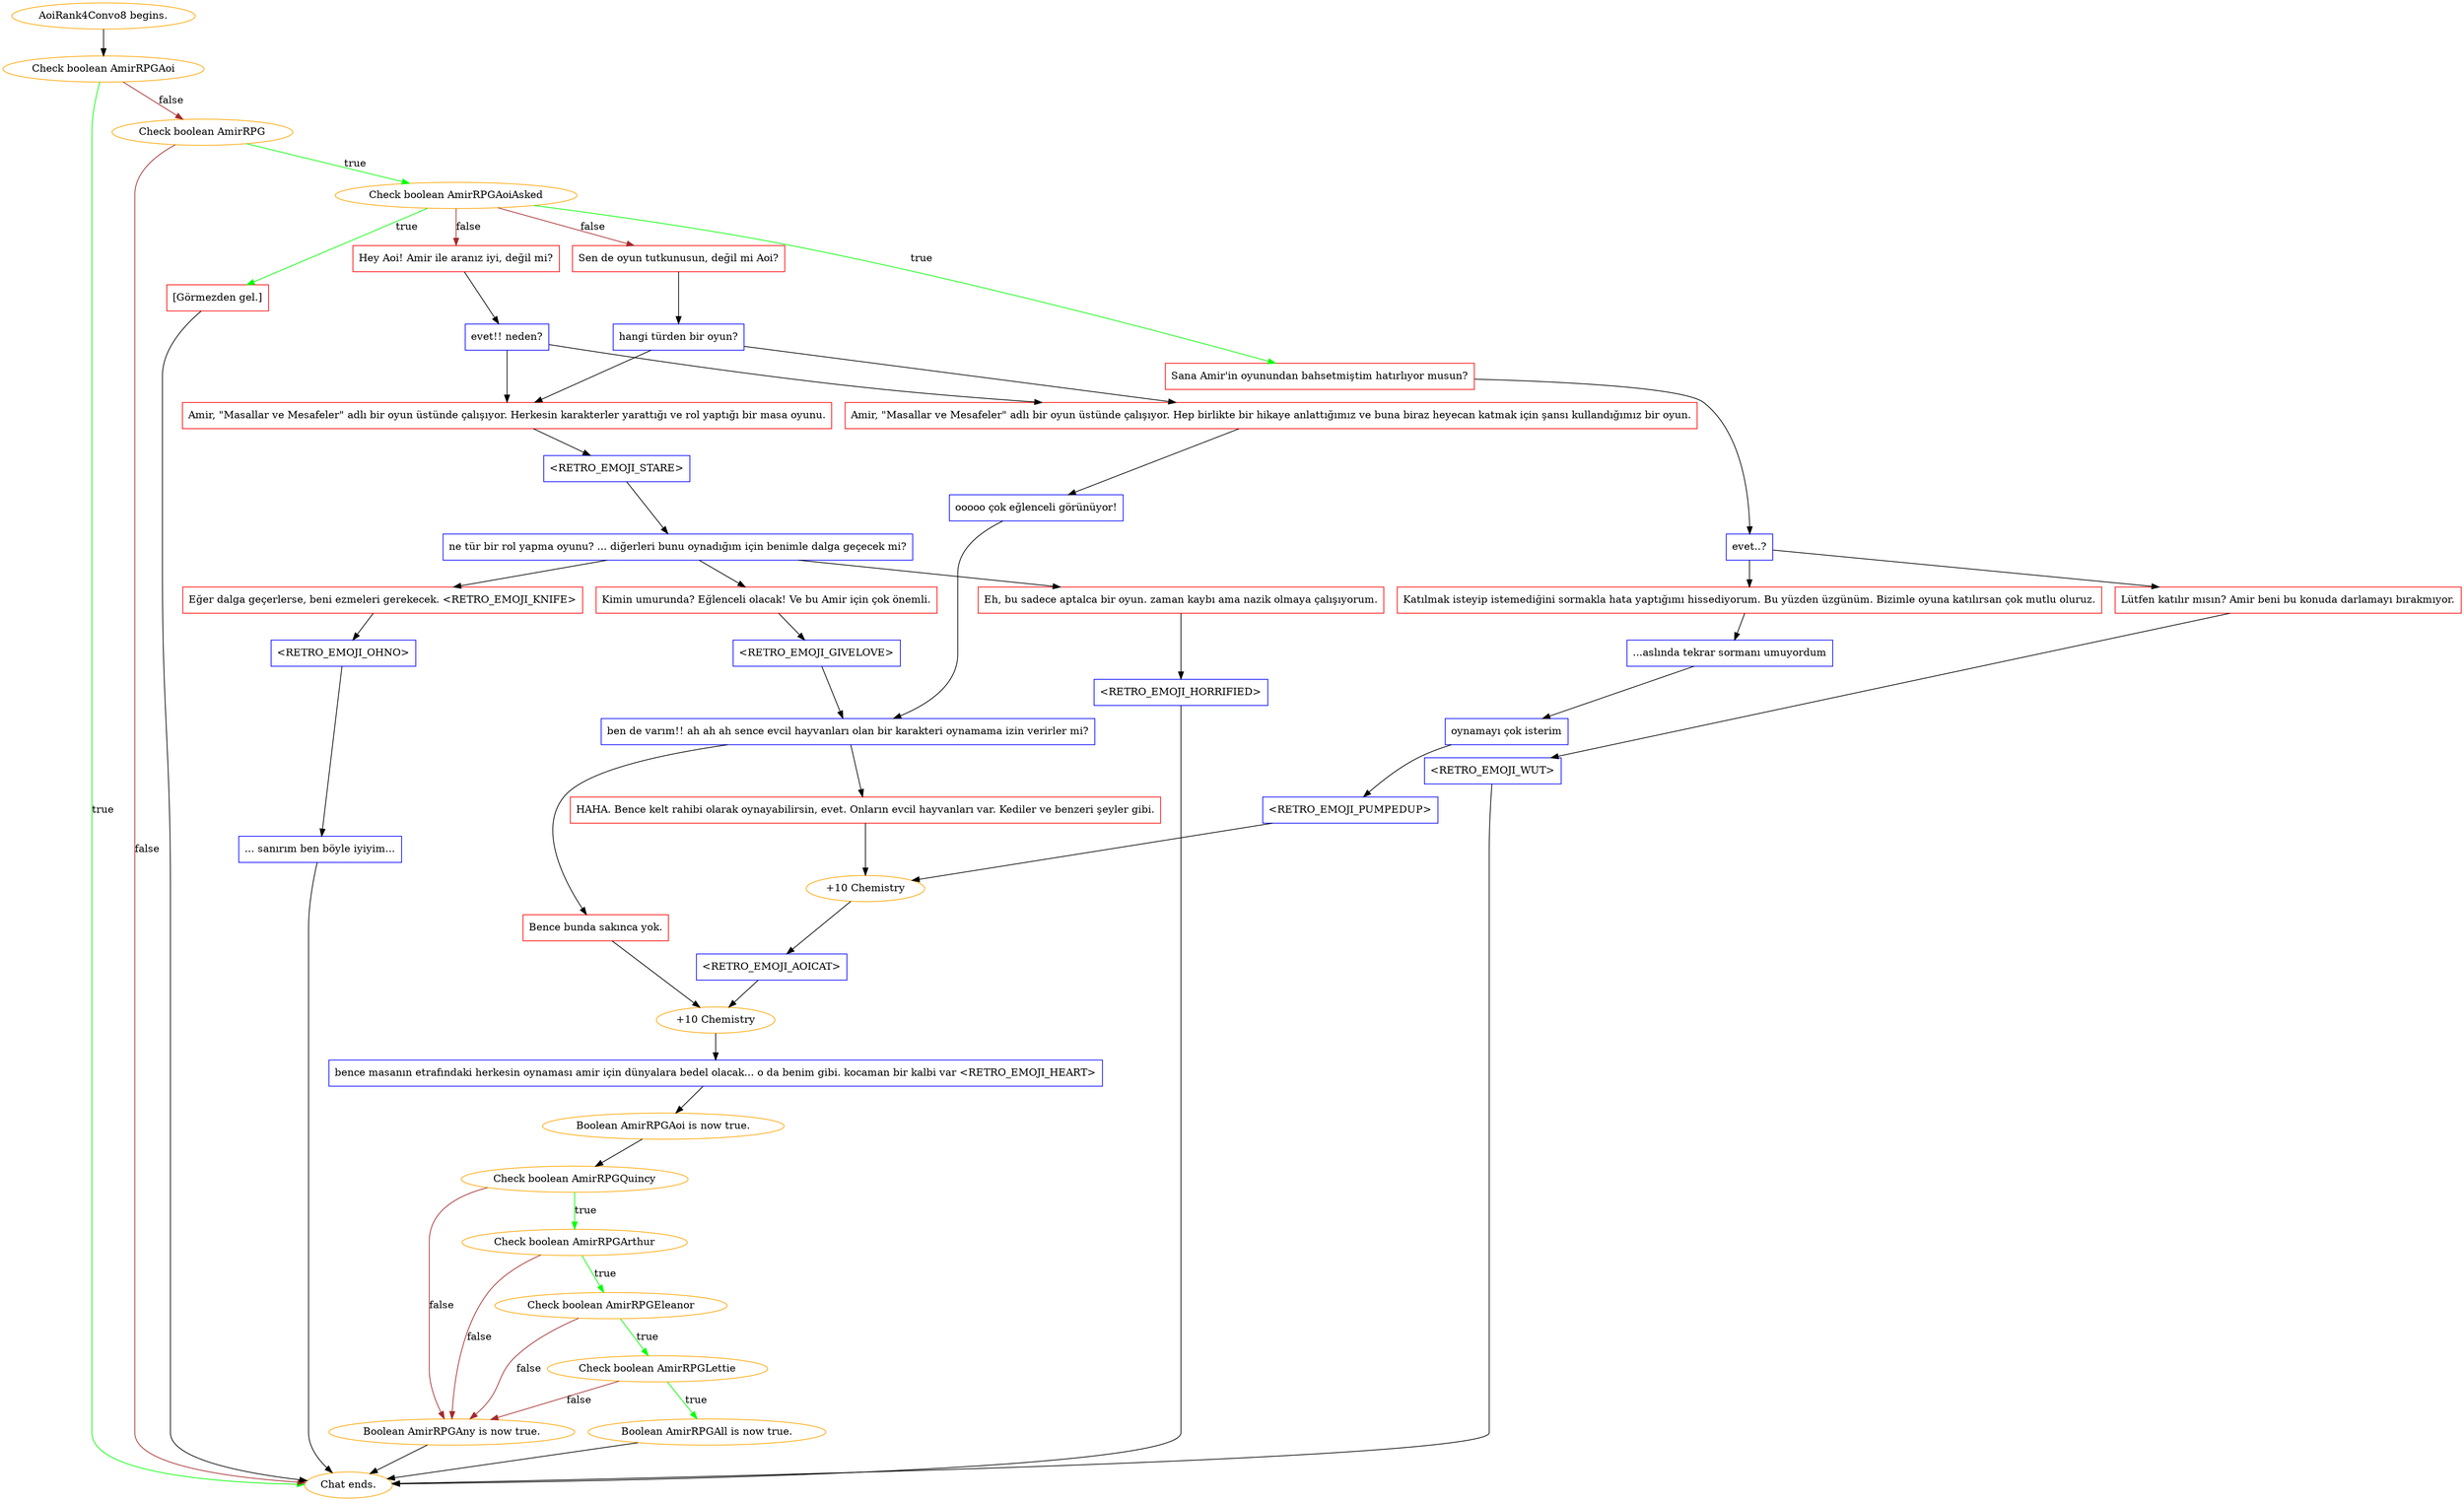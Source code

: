 digraph {
	"AoiRank4Convo8 begins." [color=orange];
		"AoiRank4Convo8 begins." -> j3630877685;
	j3630877685 [label="Check boolean AmirRPGAoi",color=orange];
		j3630877685 -> "Chat ends." [label=true,color=green];
		j3630877685 -> j1747703161 [label=false,color=brown];
	"Chat ends." [color=orange];
	j1747703161 [label="Check boolean AmirRPG",color=orange];
		j1747703161 -> j335162683 [label=true,color=green];
		j1747703161 -> "Chat ends." [label=false,color=brown];
	j335162683 [label="Check boolean AmirRPGAoiAsked",color=orange];
		j335162683 -> j412076899 [label=true,color=green];
		j335162683 -> j314255848 [label=true,color=green];
		j335162683 -> j3819227777 [label=false,color=brown];
		j335162683 -> j709723672 [label=false,color=brown];
	j412076899 [label="Sana Amir'in oyunundan bahsetmiştim hatırlıyor musun?",shape=box,color=red];
		j412076899 -> j4250120620;
	j314255848 [label="[Görmezden gel.]",shape=box,color=red];
		j314255848 -> "Chat ends.";
	j3819227777 [label="Hey Aoi! Amir ile aranız iyi, değil mi?",shape=box,color=red];
		j3819227777 -> j1294313696;
	j709723672 [label="Sen de oyun tutkunusun, değil mi Aoi?",shape=box,color=red];
		j709723672 -> j296995737;
	j4250120620 [label="evet..?",shape=box,color=blue];
		j4250120620 -> j4116838946;
		j4250120620 -> j419679198;
	j1294313696 [label="evet!! neden?",shape=box,color=blue];
		j1294313696 -> j3246412527;
		j1294313696 -> j2795782445;
	j296995737 [label="hangi türden bir oyun?",shape=box,color=blue];
		j296995737 -> j3246412527;
		j296995737 -> j2795782445;
	j4116838946 [label="Katılmak isteyip istemediğini sormakla hata yaptığımı hissediyorum. Bu yüzden üzgünüm. Bizimle oyuna katılırsan çok mutlu oluruz.",shape=box,color=red];
		j4116838946 -> j3686593968;
	j419679198 [label="Lütfen katılır mısın? Amir beni bu konuda darlamayı bırakmıyor.",shape=box,color=red];
		j419679198 -> j15359107;
	j3246412527 [label="Amir, \"Masallar ve Mesafeler\" adlı bir oyun üstünde çalışıyor. Herkesin karakterler yarattığı ve rol yaptığı bir masa oyunu.",shape=box,color=red];
		j3246412527 -> j190009144;
	j2795782445 [label="Amir, \"Masallar ve Mesafeler\" adlı bir oyun üstünde çalışıyor. Hep birlikte bir hikaye anlattığımız ve buna biraz heyecan katmak için şansı kullandığımız bir oyun.",shape=box,color=red];
		j2795782445 -> j3176278947;
	j3686593968 [label="...aslında tekrar sormanı umuyordum",shape=box,color=blue];
		j3686593968 -> j2685773076;
	j15359107 [label="<RETRO_EMOJI_WUT>",shape=box,color=blue];
		j15359107 -> "Chat ends.";
	j190009144 [label="<RETRO_EMOJI_STARE>",shape=box,color=blue];
		j190009144 -> j2220552368;
	j3176278947 [label="ooooo çok eğlenceli görünüyor!",shape=box,color=blue];
		j3176278947 -> j3016529490;
	j2685773076 [label="oynamayı çok isterim",shape=box,color=blue];
		j2685773076 -> j4037253912;
	j2220552368 [label="ne tür bir rol yapma oyunu? ... diğerleri bunu oynadığım için benimle dalga geçecek mi?",shape=box,color=blue];
		j2220552368 -> j2788673383;
		j2220552368 -> j3492595466;
		j2220552368 -> j3906880275;
	j3016529490 [label="ben de varım!! ah ah ah sence evcil hayvanları olan bir karakteri oynamama izin verirler mi?",shape=box,color=blue];
		j3016529490 -> j4050242669;
		j3016529490 -> j415154283;
	j4037253912 [label="<RETRO_EMOJI_PUMPEDUP>",shape=box,color=blue];
		j4037253912 -> j1455671402;
	j2788673383 [label="Eh, bu sadece aptalca bir oyun. zaman kaybı ama nazik olmaya çalışıyorum.",shape=box,color=red];
		j2788673383 -> j4081928315;
	j3492595466 [label="Eğer dalga geçerlerse, beni ezmeleri gerekecek. <RETRO_EMOJI_KNIFE>",shape=box,color=red];
		j3492595466 -> j3079105336;
	j3906880275 [label="Kimin umurunda? Eğlenceli olacak! Ve bu Amir için çok önemli.",shape=box,color=red];
		j3906880275 -> j55043229;
	j4050242669 [label="HAHA. Bence kelt rahibi olarak oynayabilirsin, evet. Onların evcil hayvanları var. Kediler ve benzeri şeyler gibi.",shape=box,color=red];
		j4050242669 -> j1455671402;
	j415154283 [label="Bence bunda sakınca yok.",shape=box,color=red];
		j415154283 -> j1597915418;
	j1455671402 [label="+10 Chemistry",color=orange];
		j1455671402 -> j2745843418;
	j4081928315 [label="<RETRO_EMOJI_HORRIFIED>",shape=box,color=blue];
		j4081928315 -> "Chat ends.";
	j3079105336 [label="<RETRO_EMOJI_OHNO>",shape=box,color=blue];
		j3079105336 -> j3978813087;
	j55043229 [label="<RETRO_EMOJI_GIVELOVE>",shape=box,color=blue];
		j55043229 -> j3016529490;
	j1597915418 [label="+10 Chemistry",color=orange];
		j1597915418 -> j579665119;
	j2745843418 [label="<RETRO_EMOJI_AOICAT>",shape=box,color=blue];
		j2745843418 -> j1597915418;
	j3978813087 [label="... sanırım ben böyle iyiyim...",shape=box,color=blue];
		j3978813087 -> "Chat ends.";
	j579665119 [label="bence masanın etrafındaki herkesin oynaması amir için dünyalara bedel olacak... o da benim gibi. kocaman bir kalbi var <RETRO_EMOJI_HEART>",shape=box,color=blue];
		j579665119 -> j546910623;
	j546910623 [label="Boolean AmirRPGAoi is now true.",color=orange];
		j546910623 -> j2400812162;
	j2400812162 [label="Check boolean AmirRPGQuincy",color=orange];
		j2400812162 -> j3150435516 [label=true,color=green];
		j2400812162 -> j1692268193 [label=false,color=brown];
	j3150435516 [label="Check boolean AmirRPGArthur",color=orange];
		j3150435516 -> j3356602255 [label=true,color=green];
		j3150435516 -> j1692268193 [label=false,color=brown];
	j1692268193 [label="Boolean AmirRPGAny is now true.",color=orange];
		j1692268193 -> "Chat ends.";
	j3356602255 [label="Check boolean AmirRPGEleanor",color=orange];
		j3356602255 -> j4187484636 [label=true,color=green];
		j3356602255 -> j1692268193 [label=false,color=brown];
	j4187484636 [label="Check boolean AmirRPGLettie",color=orange];
		j4187484636 -> j3798570005 [label=true,color=green];
		j4187484636 -> j1692268193 [label=false,color=brown];
	j3798570005 [label="Boolean AmirRPGAll is now true.",color=orange];
		j3798570005 -> "Chat ends.";
}